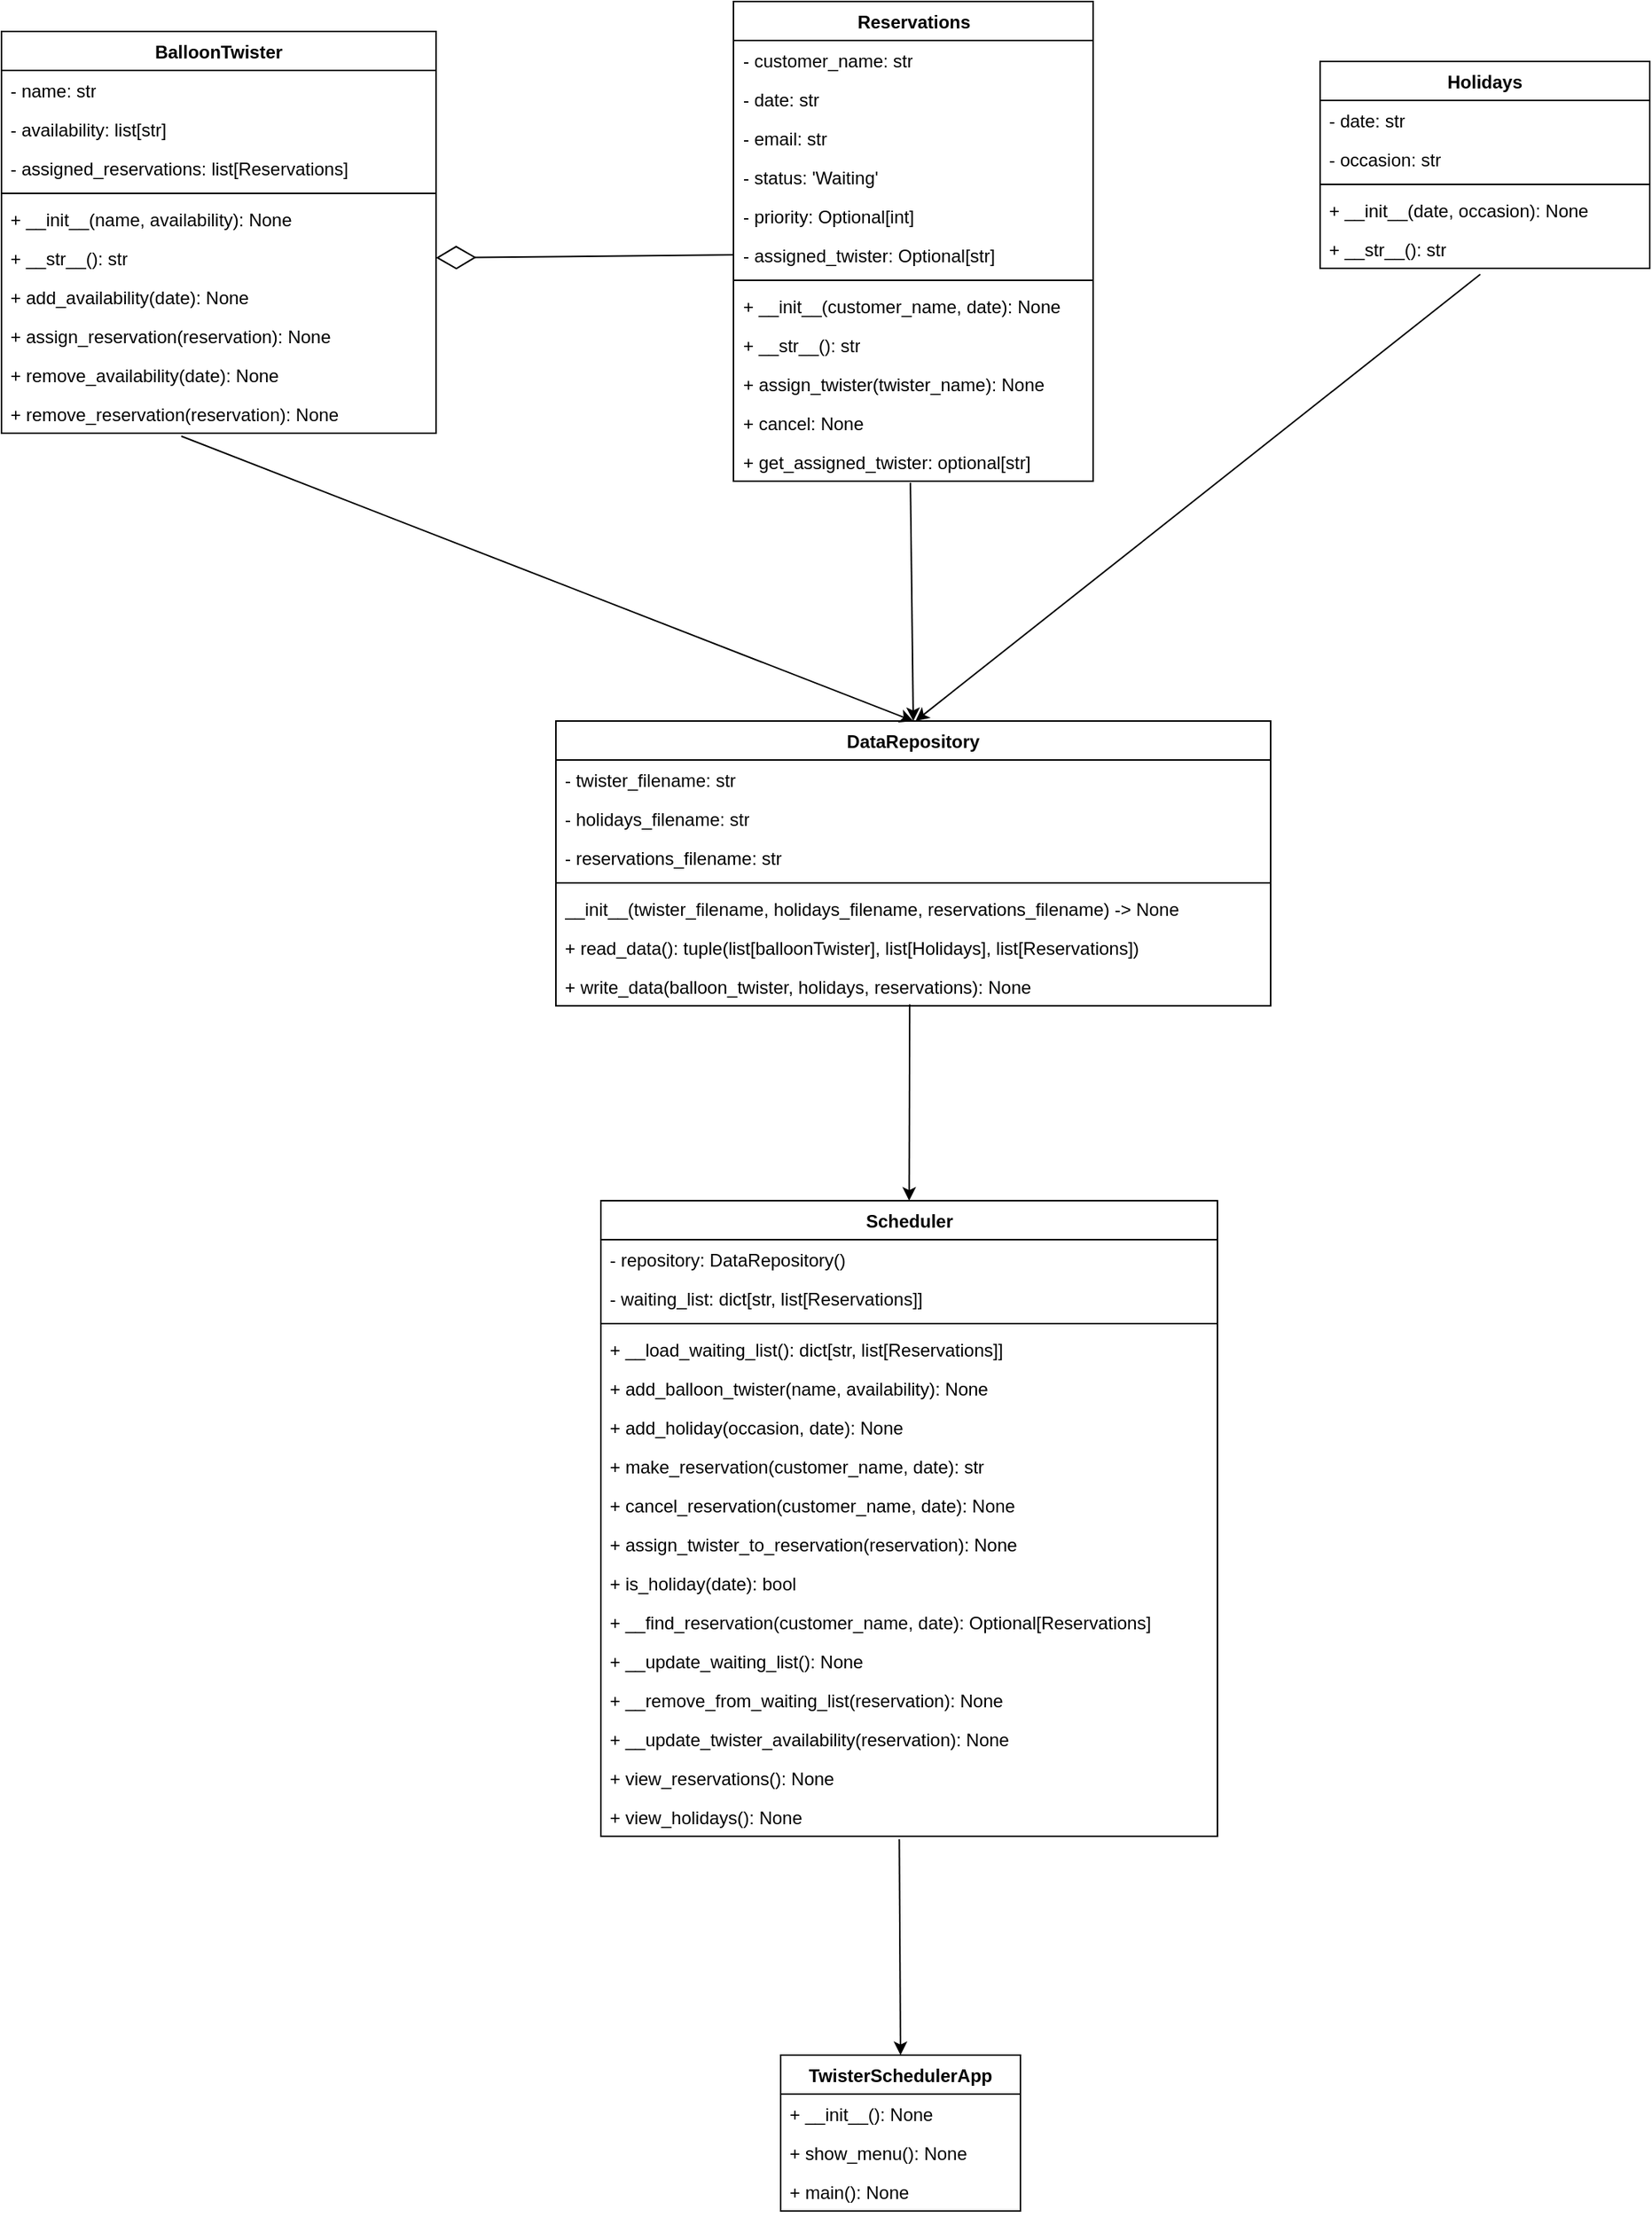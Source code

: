 <mxfile>
    <diagram name="Page-1" id="qP7j57cTg7n1Zwx9LT5u">
        <mxGraphModel dx="792" dy="419" grid="1" gridSize="10" guides="1" tooltips="1" connect="1" arrows="1" fold="1" page="1" pageScale="1" pageWidth="850" pageHeight="1100" math="0" shadow="0">
            <root>
                <mxCell id="0"/>
                <mxCell id="1" parent="0"/>
                <mxCell id="uvIKyArVan-KrgL2lsVN-2" value="BalloonTwister" style="swimlane;fontStyle=1;align=center;verticalAlign=top;childLayout=stackLayout;horizontal=1;startSize=26;horizontalStack=0;resizeParent=1;resizeParentMax=0;resizeLast=0;collapsible=1;marginBottom=0;whiteSpace=wrap;html=1;" parent="1" vertex="1">
                    <mxGeometry x="70" y="130" width="290" height="268" as="geometry"/>
                </mxCell>
                <mxCell id="uvIKyArVan-KrgL2lsVN-3" value="- name: str&lt;div&gt;&lt;br&gt;&lt;/div&gt;" style="text;strokeColor=none;fillColor=none;align=left;verticalAlign=top;spacingLeft=4;spacingRight=4;overflow=hidden;rotatable=0;points=[[0,0.5],[1,0.5]];portConstraint=eastwest;whiteSpace=wrap;html=1;" parent="uvIKyArVan-KrgL2lsVN-2" vertex="1">
                    <mxGeometry y="26" width="290" height="26" as="geometry"/>
                </mxCell>
                <mxCell id="uvIKyArVan-KrgL2lsVN-6" value="- availability: list[str]&lt;div&gt;&lt;br&gt;&lt;/div&gt;" style="text;strokeColor=none;fillColor=none;align=left;verticalAlign=top;spacingLeft=4;spacingRight=4;overflow=hidden;rotatable=0;points=[[0,0.5],[1,0.5]];portConstraint=eastwest;whiteSpace=wrap;html=1;" parent="uvIKyArVan-KrgL2lsVN-2" vertex="1">
                    <mxGeometry y="52" width="290" height="26" as="geometry"/>
                </mxCell>
                <mxCell id="uvIKyArVan-KrgL2lsVN-7" value="- assigned_reservations: list[Reservations]" style="text;strokeColor=none;fillColor=none;align=left;verticalAlign=top;spacingLeft=4;spacingRight=4;overflow=hidden;rotatable=0;points=[[0,0.5],[1,0.5]];portConstraint=eastwest;whiteSpace=wrap;html=1;" parent="uvIKyArVan-KrgL2lsVN-2" vertex="1">
                    <mxGeometry y="78" width="290" height="26" as="geometry"/>
                </mxCell>
                <mxCell id="uvIKyArVan-KrgL2lsVN-4" value="" style="line;strokeWidth=1;fillColor=none;align=left;verticalAlign=middle;spacingTop=-1;spacingLeft=3;spacingRight=3;rotatable=0;labelPosition=right;points=[];portConstraint=eastwest;strokeColor=inherit;" parent="uvIKyArVan-KrgL2lsVN-2" vertex="1">
                    <mxGeometry y="104" width="290" height="8" as="geometry"/>
                </mxCell>
                <mxCell id="uvIKyArVan-KrgL2lsVN-31" value="+ __init__(name, availability): None" style="text;strokeColor=none;fillColor=none;align=left;verticalAlign=top;spacingLeft=4;spacingRight=4;overflow=hidden;rotatable=0;points=[[0,0.5],[1,0.5]];portConstraint=eastwest;whiteSpace=wrap;html=1;" parent="uvIKyArVan-KrgL2lsVN-2" vertex="1">
                    <mxGeometry y="112" width="290" height="26" as="geometry"/>
                </mxCell>
                <mxCell id="uvIKyArVan-KrgL2lsVN-30" value="+ __str__(): str" style="text;strokeColor=none;fillColor=none;align=left;verticalAlign=top;spacingLeft=4;spacingRight=4;overflow=hidden;rotatable=0;points=[[0,0.5],[1,0.5]];portConstraint=eastwest;whiteSpace=wrap;html=1;" parent="uvIKyArVan-KrgL2lsVN-2" vertex="1">
                    <mxGeometry y="138" width="290" height="26" as="geometry"/>
                </mxCell>
                <mxCell id="uvIKyArVan-KrgL2lsVN-8" value="+ add_availability(date): None" style="text;strokeColor=none;fillColor=none;align=left;verticalAlign=top;spacingLeft=4;spacingRight=4;overflow=hidden;rotatable=0;points=[[0,0.5],[1,0.5]];portConstraint=eastwest;whiteSpace=wrap;html=1;" parent="uvIKyArVan-KrgL2lsVN-2" vertex="1">
                    <mxGeometry y="164" width="290" height="26" as="geometry"/>
                </mxCell>
                <mxCell id="uvIKyArVan-KrgL2lsVN-9" value="+ assign_reservation(reservation): None" style="text;strokeColor=none;fillColor=none;align=left;verticalAlign=top;spacingLeft=4;spacingRight=4;overflow=hidden;rotatable=0;points=[[0,0.5],[1,0.5]];portConstraint=eastwest;whiteSpace=wrap;html=1;" parent="uvIKyArVan-KrgL2lsVN-2" vertex="1">
                    <mxGeometry y="190" width="290" height="26" as="geometry"/>
                </mxCell>
                <mxCell id="uvIKyArVan-KrgL2lsVN-10" value="+ remove_availability(date): None" style="text;strokeColor=none;fillColor=none;align=left;verticalAlign=top;spacingLeft=4;spacingRight=4;overflow=hidden;rotatable=0;points=[[0,0.5],[1,0.5]];portConstraint=eastwest;whiteSpace=wrap;html=1;" parent="uvIKyArVan-KrgL2lsVN-2" vertex="1">
                    <mxGeometry y="216" width="290" height="26" as="geometry"/>
                </mxCell>
                <mxCell id="uvIKyArVan-KrgL2lsVN-5" value="+ remove_reservation(reservation): None" style="text;strokeColor=none;fillColor=none;align=left;verticalAlign=top;spacingLeft=4;spacingRight=4;overflow=hidden;rotatable=0;points=[[0,0.5],[1,0.5]];portConstraint=eastwest;whiteSpace=wrap;html=1;" parent="uvIKyArVan-KrgL2lsVN-2" vertex="1">
                    <mxGeometry y="242" width="290" height="26" as="geometry"/>
                </mxCell>
                <mxCell id="uvIKyArVan-KrgL2lsVN-11" value="Holidays" style="swimlane;fontStyle=1;align=center;verticalAlign=top;childLayout=stackLayout;horizontal=1;startSize=26;horizontalStack=0;resizeParent=1;resizeParentMax=0;resizeLast=0;collapsible=1;marginBottom=0;whiteSpace=wrap;html=1;" parent="1" vertex="1">
                    <mxGeometry x="950" y="150" width="220" height="138" as="geometry"/>
                </mxCell>
                <mxCell id="uvIKyArVan-KrgL2lsVN-12" value="- date: str" style="text;strokeColor=none;fillColor=none;align=left;verticalAlign=top;spacingLeft=4;spacingRight=4;overflow=hidden;rotatable=0;points=[[0,0.5],[1,0.5]];portConstraint=eastwest;whiteSpace=wrap;html=1;" parent="uvIKyArVan-KrgL2lsVN-11" vertex="1">
                    <mxGeometry y="26" width="220" height="26" as="geometry"/>
                </mxCell>
                <mxCell id="uvIKyArVan-KrgL2lsVN-15" value="- occasion: str" style="text;strokeColor=none;fillColor=none;align=left;verticalAlign=top;spacingLeft=4;spacingRight=4;overflow=hidden;rotatable=0;points=[[0,0.5],[1,0.5]];portConstraint=eastwest;whiteSpace=wrap;html=1;" parent="uvIKyArVan-KrgL2lsVN-11" vertex="1">
                    <mxGeometry y="52" width="220" height="26" as="geometry"/>
                </mxCell>
                <mxCell id="uvIKyArVan-KrgL2lsVN-13" value="" style="line;strokeWidth=1;fillColor=none;align=left;verticalAlign=middle;spacingTop=-1;spacingLeft=3;spacingRight=3;rotatable=0;labelPosition=right;points=[];portConstraint=eastwest;strokeColor=inherit;" parent="uvIKyArVan-KrgL2lsVN-11" vertex="1">
                    <mxGeometry y="78" width="220" height="8" as="geometry"/>
                </mxCell>
                <mxCell id="uvIKyArVan-KrgL2lsVN-29" value="+ __init__(date, occasion): None" style="text;strokeColor=none;fillColor=none;align=left;verticalAlign=top;spacingLeft=4;spacingRight=4;overflow=hidden;rotatable=0;points=[[0,0.5],[1,0.5]];portConstraint=eastwest;whiteSpace=wrap;html=1;" parent="uvIKyArVan-KrgL2lsVN-11" vertex="1">
                    <mxGeometry y="86" width="220" height="26" as="geometry"/>
                </mxCell>
                <mxCell id="uvIKyArVan-KrgL2lsVN-14" value="+ __str__(): str" style="text;strokeColor=none;fillColor=none;align=left;verticalAlign=top;spacingLeft=4;spacingRight=4;overflow=hidden;rotatable=0;points=[[0,0.5],[1,0.5]];portConstraint=eastwest;whiteSpace=wrap;html=1;" parent="uvIKyArVan-KrgL2lsVN-11" vertex="1">
                    <mxGeometry y="112" width="220" height="26" as="geometry"/>
                </mxCell>
                <mxCell id="uvIKyArVan-KrgL2lsVN-16" value="Reservations" style="swimlane;fontStyle=1;align=center;verticalAlign=top;childLayout=stackLayout;horizontal=1;startSize=26;horizontalStack=0;resizeParent=1;resizeParentMax=0;resizeLast=0;collapsible=1;marginBottom=0;whiteSpace=wrap;html=1;" parent="1" vertex="1">
                    <mxGeometry x="558.5" y="110" width="240" height="320" as="geometry"/>
                </mxCell>
                <mxCell id="uvIKyArVan-KrgL2lsVN-17" value="- customer_name: str" style="text;strokeColor=none;fillColor=none;align=left;verticalAlign=top;spacingLeft=4;spacingRight=4;overflow=hidden;rotatable=0;points=[[0,0.5],[1,0.5]];portConstraint=eastwest;whiteSpace=wrap;html=1;" parent="uvIKyArVan-KrgL2lsVN-16" vertex="1">
                    <mxGeometry y="26" width="240" height="26" as="geometry"/>
                </mxCell>
                <mxCell id="2" value="- date: str" style="text;strokeColor=none;fillColor=none;align=left;verticalAlign=top;spacingLeft=4;spacingRight=4;overflow=hidden;rotatable=0;points=[[0,0.5],[1,0.5]];portConstraint=eastwest;whiteSpace=wrap;html=1;" vertex="1" parent="uvIKyArVan-KrgL2lsVN-16">
                    <mxGeometry y="52" width="240" height="26" as="geometry"/>
                </mxCell>
                <mxCell id="uvIKyArVan-KrgL2lsVN-21" value="- email: str" style="text;strokeColor=none;fillColor=none;align=left;verticalAlign=top;spacingLeft=4;spacingRight=4;overflow=hidden;rotatable=0;points=[[0,0.5],[1,0.5]];portConstraint=eastwest;whiteSpace=wrap;html=1;" parent="uvIKyArVan-KrgL2lsVN-16" vertex="1">
                    <mxGeometry y="78" width="240" height="26" as="geometry"/>
                </mxCell>
                <mxCell id="uvIKyArVan-KrgL2lsVN-22" value="- status: 'Waiting'" style="text;strokeColor=none;fillColor=none;align=left;verticalAlign=top;spacingLeft=4;spacingRight=4;overflow=hidden;rotatable=0;points=[[0,0.5],[1,0.5]];portConstraint=eastwest;whiteSpace=wrap;html=1;" parent="uvIKyArVan-KrgL2lsVN-16" vertex="1">
                    <mxGeometry y="104" width="240" height="26" as="geometry"/>
                </mxCell>
                <mxCell id="uvIKyArVan-KrgL2lsVN-23" value="- priority: Optional[int]" style="text;strokeColor=none;fillColor=none;align=left;verticalAlign=top;spacingLeft=4;spacingRight=4;overflow=hidden;rotatable=0;points=[[0,0.5],[1,0.5]];portConstraint=eastwest;whiteSpace=wrap;html=1;" parent="uvIKyArVan-KrgL2lsVN-16" vertex="1">
                    <mxGeometry y="130" width="240" height="26" as="geometry"/>
                </mxCell>
                <mxCell id="uvIKyArVan-KrgL2lsVN-24" value="- assigned_twister: Optional[str]" style="text;strokeColor=none;fillColor=none;align=left;verticalAlign=top;spacingLeft=4;spacingRight=4;overflow=hidden;rotatable=0;points=[[0,0.5],[1,0.5]];portConstraint=eastwest;whiteSpace=wrap;html=1;" parent="uvIKyArVan-KrgL2lsVN-16" vertex="1">
                    <mxGeometry y="156" width="240" height="26" as="geometry"/>
                </mxCell>
                <mxCell id="uvIKyArVan-KrgL2lsVN-18" value="" style="line;strokeWidth=1;fillColor=none;align=left;verticalAlign=middle;spacingTop=-1;spacingLeft=3;spacingRight=3;rotatable=0;labelPosition=right;points=[];portConstraint=eastwest;strokeColor=inherit;" parent="uvIKyArVan-KrgL2lsVN-16" vertex="1">
                    <mxGeometry y="182" width="240" height="8" as="geometry"/>
                </mxCell>
                <mxCell id="uvIKyArVan-KrgL2lsVN-28" value="+ __init__(customer_name, date): None" style="text;strokeColor=none;fillColor=none;align=left;verticalAlign=top;spacingLeft=4;spacingRight=4;overflow=hidden;rotatable=0;points=[[0,0.5],[1,0.5]];portConstraint=eastwest;whiteSpace=wrap;html=1;" parent="uvIKyArVan-KrgL2lsVN-16" vertex="1">
                    <mxGeometry y="190" width="240" height="26" as="geometry"/>
                </mxCell>
                <mxCell id="uvIKyArVan-KrgL2lsVN-26" value="+ __str__(): str" style="text;strokeColor=none;fillColor=none;align=left;verticalAlign=top;spacingLeft=4;spacingRight=4;overflow=hidden;rotatable=0;points=[[0,0.5],[1,0.5]];portConstraint=eastwest;whiteSpace=wrap;html=1;" parent="uvIKyArVan-KrgL2lsVN-16" vertex="1">
                    <mxGeometry y="216" width="240" height="26" as="geometry"/>
                </mxCell>
                <mxCell id="uvIKyArVan-KrgL2lsVN-19" value="+ assign_twister(twister_name): None" style="text;strokeColor=none;fillColor=none;align=left;verticalAlign=top;spacingLeft=4;spacingRight=4;overflow=hidden;rotatable=0;points=[[0,0.5],[1,0.5]];portConstraint=eastwest;whiteSpace=wrap;html=1;" parent="uvIKyArVan-KrgL2lsVN-16" vertex="1">
                    <mxGeometry y="242" width="240" height="26" as="geometry"/>
                </mxCell>
                <mxCell id="uvIKyArVan-KrgL2lsVN-25" value="+ cancel: None" style="text;strokeColor=none;fillColor=none;align=left;verticalAlign=top;spacingLeft=4;spacingRight=4;overflow=hidden;rotatable=0;points=[[0,0.5],[1,0.5]];portConstraint=eastwest;whiteSpace=wrap;html=1;" parent="uvIKyArVan-KrgL2lsVN-16" vertex="1">
                    <mxGeometry y="268" width="240" height="26" as="geometry"/>
                </mxCell>
                <mxCell id="uvIKyArVan-KrgL2lsVN-27" value="+ get_assigned_twister: optional[str]" style="text;strokeColor=none;fillColor=none;align=left;verticalAlign=top;spacingLeft=4;spacingRight=4;overflow=hidden;rotatable=0;points=[[0,0.5],[1,0.5]];portConstraint=eastwest;whiteSpace=wrap;html=1;" parent="uvIKyArVan-KrgL2lsVN-16" vertex="1">
                    <mxGeometry y="294" width="240" height="26" as="geometry"/>
                </mxCell>
                <mxCell id="uvIKyArVan-KrgL2lsVN-32" value="Scheduler" style="swimlane;fontStyle=1;align=center;verticalAlign=top;childLayout=stackLayout;horizontal=1;startSize=26;horizontalStack=0;resizeParent=1;resizeParentMax=0;resizeLast=0;collapsible=1;marginBottom=0;whiteSpace=wrap;html=1;" parent="1" vertex="1">
                    <mxGeometry x="470" y="910" width="411.5" height="424" as="geometry"/>
                </mxCell>
                <mxCell id="uvIKyArVan-KrgL2lsVN-48" value="&lt;span style=&quot;background-color: rgb(255, 255, 255);&quot;&gt;- repository: DataRepository()&lt;/span&gt;" style="text;strokeColor=none;fillColor=none;align=left;verticalAlign=top;spacingLeft=4;spacingRight=4;overflow=hidden;rotatable=0;points=[[0,0.5],[1,0.5]];portConstraint=eastwest;whiteSpace=wrap;html=1;" parent="uvIKyArVan-KrgL2lsVN-32" vertex="1">
                    <mxGeometry y="26" width="411.5" height="26" as="geometry"/>
                </mxCell>
                <mxCell id="uvIKyArVan-KrgL2lsVN-33" value="&lt;span style=&quot;background-color: rgb(255, 255, 255);&quot;&gt;- waiting_list: dict[str, list[Reservations]]&lt;/span&gt;" style="text;strokeColor=none;fillColor=none;align=left;verticalAlign=top;spacingLeft=4;spacingRight=4;overflow=hidden;rotatable=0;points=[[0,0.5],[1,0.5]];portConstraint=eastwest;whiteSpace=wrap;html=1;" parent="uvIKyArVan-KrgL2lsVN-32" vertex="1">
                    <mxGeometry y="52" width="411.5" height="26" as="geometry"/>
                </mxCell>
                <mxCell id="uvIKyArVan-KrgL2lsVN-34" value="" style="line;strokeWidth=1;fillColor=none;align=left;verticalAlign=middle;spacingTop=-1;spacingLeft=3;spacingRight=3;rotatable=0;labelPosition=right;points=[];portConstraint=eastwest;strokeColor=inherit;" parent="uvIKyArVan-KrgL2lsVN-32" vertex="1">
                    <mxGeometry y="78" width="411.5" height="8" as="geometry"/>
                </mxCell>
                <mxCell id="uvIKyArVan-KrgL2lsVN-49" value="+ __load_waiting_list(): dict[str, list[Reservations]]" style="text;strokeColor=none;fillColor=none;align=left;verticalAlign=top;spacingLeft=4;spacingRight=4;overflow=hidden;rotatable=0;points=[[0,0.5],[1,0.5]];portConstraint=eastwest;whiteSpace=wrap;html=1;" parent="uvIKyArVan-KrgL2lsVN-32" vertex="1">
                    <mxGeometry y="86" width="411.5" height="26" as="geometry"/>
                </mxCell>
                <mxCell id="uvIKyArVan-KrgL2lsVN-50" value="+ add_balloon_twister(name, availability): None" style="text;strokeColor=none;fillColor=none;align=left;verticalAlign=top;spacingLeft=4;spacingRight=4;overflow=hidden;rotatable=0;points=[[0,0.5],[1,0.5]];portConstraint=eastwest;whiteSpace=wrap;html=1;" parent="uvIKyArVan-KrgL2lsVN-32" vertex="1">
                    <mxGeometry y="112" width="411.5" height="26" as="geometry"/>
                </mxCell>
                <mxCell id="uvIKyArVan-KrgL2lsVN-51" value="+ add_holiday(occasion, date): None" style="text;strokeColor=none;fillColor=none;align=left;verticalAlign=top;spacingLeft=4;spacingRight=4;overflow=hidden;rotatable=0;points=[[0,0.5],[1,0.5]];portConstraint=eastwest;whiteSpace=wrap;html=1;" parent="uvIKyArVan-KrgL2lsVN-32" vertex="1">
                    <mxGeometry y="138" width="411.5" height="26" as="geometry"/>
                </mxCell>
                <mxCell id="uvIKyArVan-KrgL2lsVN-52" value="+ make_reservation(customer_name, date): str" style="text;strokeColor=none;fillColor=none;align=left;verticalAlign=top;spacingLeft=4;spacingRight=4;overflow=hidden;rotatable=0;points=[[0,0.5],[1,0.5]];portConstraint=eastwest;whiteSpace=wrap;html=1;" parent="uvIKyArVan-KrgL2lsVN-32" vertex="1">
                    <mxGeometry y="164" width="411.5" height="26" as="geometry"/>
                </mxCell>
                <mxCell id="uvIKyArVan-KrgL2lsVN-53" value="+ cancel_reservation(customer_name, date): None" style="text;strokeColor=none;fillColor=none;align=left;verticalAlign=top;spacingLeft=4;spacingRight=4;overflow=hidden;rotatable=0;points=[[0,0.5],[1,0.5]];portConstraint=eastwest;whiteSpace=wrap;html=1;" parent="uvIKyArVan-KrgL2lsVN-32" vertex="1">
                    <mxGeometry y="190" width="411.5" height="26" as="geometry"/>
                </mxCell>
                <mxCell id="uvIKyArVan-KrgL2lsVN-54" value="+ assign_twister_to_reservation(reservation): None" style="text;strokeColor=none;fillColor=none;align=left;verticalAlign=top;spacingLeft=4;spacingRight=4;overflow=hidden;rotatable=0;points=[[0,0.5],[1,0.5]];portConstraint=eastwest;whiteSpace=wrap;html=1;" parent="uvIKyArVan-KrgL2lsVN-32" vertex="1">
                    <mxGeometry y="216" width="411.5" height="26" as="geometry"/>
                </mxCell>
                <mxCell id="uvIKyArVan-KrgL2lsVN-55" value="+ is_holiday(date): bool" style="text;strokeColor=none;fillColor=none;align=left;verticalAlign=top;spacingLeft=4;spacingRight=4;overflow=hidden;rotatable=0;points=[[0,0.5],[1,0.5]];portConstraint=eastwest;whiteSpace=wrap;html=1;" parent="uvIKyArVan-KrgL2lsVN-32" vertex="1">
                    <mxGeometry y="242" width="411.5" height="26" as="geometry"/>
                </mxCell>
                <mxCell id="uvIKyArVan-KrgL2lsVN-56" value="+ __find_reservation(customer_name, date): Optional[Reservations]" style="text;strokeColor=none;fillColor=none;align=left;verticalAlign=top;spacingLeft=4;spacingRight=4;overflow=hidden;rotatable=0;points=[[0,0.5],[1,0.5]];portConstraint=eastwest;whiteSpace=wrap;html=1;" parent="uvIKyArVan-KrgL2lsVN-32" vertex="1">
                    <mxGeometry y="268" width="411.5" height="26" as="geometry"/>
                </mxCell>
                <mxCell id="uvIKyArVan-KrgL2lsVN-57" value="+ __update_waiting_list(): None" style="text;strokeColor=none;fillColor=none;align=left;verticalAlign=top;spacingLeft=4;spacingRight=4;overflow=hidden;rotatable=0;points=[[0,0.5],[1,0.5]];portConstraint=eastwest;whiteSpace=wrap;html=1;" parent="uvIKyArVan-KrgL2lsVN-32" vertex="1">
                    <mxGeometry y="294" width="411.5" height="26" as="geometry"/>
                </mxCell>
                <mxCell id="uvIKyArVan-KrgL2lsVN-58" value="+ __remove_from_waiting_list(reservation): None" style="text;strokeColor=none;fillColor=none;align=left;verticalAlign=top;spacingLeft=4;spacingRight=4;overflow=hidden;rotatable=0;points=[[0,0.5],[1,0.5]];portConstraint=eastwest;whiteSpace=wrap;html=1;" parent="uvIKyArVan-KrgL2lsVN-32" vertex="1">
                    <mxGeometry y="320" width="411.5" height="26" as="geometry"/>
                </mxCell>
                <mxCell id="uvIKyArVan-KrgL2lsVN-59" value="+ __update_twister_availability(reservation): None" style="text;strokeColor=none;fillColor=none;align=left;verticalAlign=top;spacingLeft=4;spacingRight=4;overflow=hidden;rotatable=0;points=[[0,0.5],[1,0.5]];portConstraint=eastwest;whiteSpace=wrap;html=1;" parent="uvIKyArVan-KrgL2lsVN-32" vertex="1">
                    <mxGeometry y="346" width="411.5" height="26" as="geometry"/>
                </mxCell>
                <mxCell id="uvIKyArVan-KrgL2lsVN-60" value="+ view_reservations(): None" style="text;strokeColor=none;fillColor=none;align=left;verticalAlign=top;spacingLeft=4;spacingRight=4;overflow=hidden;rotatable=0;points=[[0,0.5],[1,0.5]];portConstraint=eastwest;whiteSpace=wrap;html=1;" parent="uvIKyArVan-KrgL2lsVN-32" vertex="1">
                    <mxGeometry y="372" width="411.5" height="26" as="geometry"/>
                </mxCell>
                <mxCell id="uvIKyArVan-KrgL2lsVN-35" value="+ view_holidays(): None" style="text;strokeColor=none;fillColor=none;align=left;verticalAlign=top;spacingLeft=4;spacingRight=4;overflow=hidden;rotatable=0;points=[[0,0.5],[1,0.5]];portConstraint=eastwest;whiteSpace=wrap;html=1;" parent="uvIKyArVan-KrgL2lsVN-32" vertex="1">
                    <mxGeometry y="398" width="411.5" height="26" as="geometry"/>
                </mxCell>
                <mxCell id="uvIKyArVan-KrgL2lsVN-40" value="DataRepository" style="swimlane;fontStyle=1;align=center;verticalAlign=top;childLayout=stackLayout;horizontal=1;startSize=26;horizontalStack=0;resizeParent=1;resizeParentMax=0;resizeLast=0;collapsible=1;marginBottom=0;whiteSpace=wrap;html=1;" parent="1" vertex="1">
                    <mxGeometry x="440" y="590" width="477" height="190" as="geometry"/>
                </mxCell>
                <mxCell id="uvIKyArVan-KrgL2lsVN-41" value="- twister_filename: str" style="text;strokeColor=none;fillColor=none;align=left;verticalAlign=top;spacingLeft=4;spacingRight=4;overflow=hidden;rotatable=0;points=[[0,0.5],[1,0.5]];portConstraint=eastwest;whiteSpace=wrap;html=1;" parent="uvIKyArVan-KrgL2lsVN-40" vertex="1">
                    <mxGeometry y="26" width="477" height="26" as="geometry"/>
                </mxCell>
                <mxCell id="uvIKyArVan-KrgL2lsVN-42" value="- holidays_filename: str" style="text;strokeColor=none;fillColor=none;align=left;verticalAlign=top;spacingLeft=4;spacingRight=4;overflow=hidden;rotatable=0;points=[[0,0.5],[1,0.5]];portConstraint=eastwest;whiteSpace=wrap;html=1;" parent="uvIKyArVan-KrgL2lsVN-40" vertex="1">
                    <mxGeometry y="52" width="477" height="26" as="geometry"/>
                </mxCell>
                <mxCell id="uvIKyArVan-KrgL2lsVN-43" value="- reservations_filename: str" style="text;strokeColor=none;fillColor=none;align=left;verticalAlign=top;spacingLeft=4;spacingRight=4;overflow=hidden;rotatable=0;points=[[0,0.5],[1,0.5]];portConstraint=eastwest;whiteSpace=wrap;html=1;" parent="uvIKyArVan-KrgL2lsVN-40" vertex="1">
                    <mxGeometry y="78" width="477" height="26" as="geometry"/>
                </mxCell>
                <mxCell id="uvIKyArVan-KrgL2lsVN-44" value="" style="line;strokeWidth=1;fillColor=none;align=left;verticalAlign=middle;spacingTop=-1;spacingLeft=3;spacingRight=3;rotatable=0;labelPosition=right;points=[];portConstraint=eastwest;strokeColor=inherit;" parent="uvIKyArVan-KrgL2lsVN-40" vertex="1">
                    <mxGeometry y="104" width="477" height="8" as="geometry"/>
                </mxCell>
                <mxCell id="uvIKyArVan-KrgL2lsVN-45" value="__init__(twister_filename, holidays_filename, reservations_filename) -&amp;gt; None" style="text;strokeColor=none;fillColor=none;align=left;verticalAlign=top;spacingLeft=4;spacingRight=4;overflow=hidden;rotatable=0;points=[[0,0.5],[1,0.5]];portConstraint=eastwest;whiteSpace=wrap;html=1;" parent="uvIKyArVan-KrgL2lsVN-40" vertex="1">
                    <mxGeometry y="112" width="477" height="26" as="geometry"/>
                </mxCell>
                <mxCell id="uvIKyArVan-KrgL2lsVN-46" value="+ read_data(): tuple(list[balloonTwister], list[Holidays], list[Reservations])" style="text;strokeColor=none;fillColor=none;align=left;verticalAlign=top;spacingLeft=4;spacingRight=4;overflow=hidden;rotatable=0;points=[[0,0.5],[1,0.5]];portConstraint=eastwest;whiteSpace=wrap;html=1;" parent="uvIKyArVan-KrgL2lsVN-40" vertex="1">
                    <mxGeometry y="138" width="477" height="26" as="geometry"/>
                </mxCell>
                <mxCell id="uvIKyArVan-KrgL2lsVN-47" value="+ write_data(balloon_twister, holidays, reservations): None" style="text;strokeColor=none;fillColor=none;align=left;verticalAlign=top;spacingLeft=4;spacingRight=4;overflow=hidden;rotatable=0;points=[[0,0.5],[1,0.5]];portConstraint=eastwest;whiteSpace=wrap;html=1;" parent="uvIKyArVan-KrgL2lsVN-40" vertex="1">
                    <mxGeometry y="164" width="477" height="26" as="geometry"/>
                </mxCell>
                <mxCell id="uvIKyArVan-KrgL2lsVN-61" value="" style="endArrow=diamondThin;endFill=0;endSize=24;html=1;rounded=0;entryX=1;entryY=0.5;entryDx=0;entryDy=0;exitX=0;exitY=0.5;exitDx=0;exitDy=0;" parent="1" source="uvIKyArVan-KrgL2lsVN-24" target="uvIKyArVan-KrgL2lsVN-30" edge="1">
                    <mxGeometry width="160" relative="1" as="geometry">
                        <mxPoint x="510" y="410" as="sourcePoint"/>
                        <mxPoint x="670" y="410" as="targetPoint"/>
                    </mxGeometry>
                </mxCell>
                <mxCell id="uvIKyArVan-KrgL2lsVN-63" value="" style="endArrow=classic;html=1;rounded=0;entryX=0.5;entryY=0;entryDx=0;entryDy=0;" parent="1" target="uvIKyArVan-KrgL2lsVN-40" edge="1">
                    <mxGeometry width="50" height="50" relative="1" as="geometry">
                        <mxPoint x="190" y="400" as="sourcePoint"/>
                        <mxPoint x="620" y="390" as="targetPoint"/>
                    </mxGeometry>
                </mxCell>
                <mxCell id="uvIKyArVan-KrgL2lsVN-64" value="" style="endArrow=classic;html=1;rounded=0;exitX=0.492;exitY=1.038;exitDx=0;exitDy=0;exitPerimeter=0;entryX=0.5;entryY=0;entryDx=0;entryDy=0;" parent="1" source="uvIKyArVan-KrgL2lsVN-27" target="uvIKyArVan-KrgL2lsVN-40" edge="1">
                    <mxGeometry width="50" height="50" relative="1" as="geometry">
                        <mxPoint x="570" y="440" as="sourcePoint"/>
                        <mxPoint x="620" y="390" as="targetPoint"/>
                    </mxGeometry>
                </mxCell>
                <mxCell id="uvIKyArVan-KrgL2lsVN-65" value="" style="endArrow=classic;html=1;rounded=0;exitX=0.486;exitY=1.154;exitDx=0;exitDy=0;exitPerimeter=0;" parent="1" source="uvIKyArVan-KrgL2lsVN-14" edge="1">
                    <mxGeometry width="50" height="50" relative="1" as="geometry">
                        <mxPoint x="570" y="440" as="sourcePoint"/>
                        <mxPoint x="680" y="590" as="targetPoint"/>
                    </mxGeometry>
                </mxCell>
                <mxCell id="uvIKyArVan-KrgL2lsVN-66" value="TwisterSchedulerApp" style="swimlane;fontStyle=1;align=center;verticalAlign=top;childLayout=stackLayout;horizontal=1;startSize=26;horizontalStack=0;resizeParent=1;resizeParentMax=0;resizeLast=0;collapsible=1;marginBottom=0;whiteSpace=wrap;html=1;" parent="1" vertex="1">
                    <mxGeometry x="590" y="1480" width="160" height="104" as="geometry"/>
                </mxCell>
                <mxCell id="uvIKyArVan-KrgL2lsVN-67" value="+ __init__(): None" style="text;strokeColor=none;fillColor=none;align=left;verticalAlign=top;spacingLeft=4;spacingRight=4;overflow=hidden;rotatable=0;points=[[0,0.5],[1,0.5]];portConstraint=eastwest;whiteSpace=wrap;html=1;" parent="uvIKyArVan-KrgL2lsVN-66" vertex="1">
                    <mxGeometry y="26" width="160" height="26" as="geometry"/>
                </mxCell>
                <mxCell id="uvIKyArVan-KrgL2lsVN-68" value="+ show_menu(): None" style="text;strokeColor=none;fillColor=none;align=left;verticalAlign=top;spacingLeft=4;spacingRight=4;overflow=hidden;rotatable=0;points=[[0,0.5],[1,0.5]];portConstraint=eastwest;whiteSpace=wrap;html=1;" parent="uvIKyArVan-KrgL2lsVN-66" vertex="1">
                    <mxGeometry y="52" width="160" height="26" as="geometry"/>
                </mxCell>
                <mxCell id="uvIKyArVan-KrgL2lsVN-69" value="+ main(): None" style="text;strokeColor=none;fillColor=none;align=left;verticalAlign=top;spacingLeft=4;spacingRight=4;overflow=hidden;rotatable=0;points=[[0,0.5],[1,0.5]];portConstraint=eastwest;whiteSpace=wrap;html=1;" parent="uvIKyArVan-KrgL2lsVN-66" vertex="1">
                    <mxGeometry y="78" width="160" height="26" as="geometry"/>
                </mxCell>
                <mxCell id="uvIKyArVan-KrgL2lsVN-70" value="" style="endArrow=classic;html=1;rounded=0;exitX=0.495;exitY=0.962;exitDx=0;exitDy=0;exitPerimeter=0;entryX=0.5;entryY=0;entryDx=0;entryDy=0;" parent="1" source="uvIKyArVan-KrgL2lsVN-47" target="uvIKyArVan-KrgL2lsVN-32" edge="1">
                    <mxGeometry width="50" height="50" relative="1" as="geometry">
                        <mxPoint x="570" y="920" as="sourcePoint"/>
                        <mxPoint x="620" y="870" as="targetPoint"/>
                    </mxGeometry>
                </mxCell>
                <mxCell id="uvIKyArVan-KrgL2lsVN-71" value="" style="endArrow=classic;html=1;rounded=0;entryX=0.5;entryY=0;entryDx=0;entryDy=0;exitX=0.484;exitY=1.077;exitDx=0;exitDy=0;exitPerimeter=0;" parent="1" source="uvIKyArVan-KrgL2lsVN-35" target="uvIKyArVan-KrgL2lsVN-66" edge="1">
                    <mxGeometry width="50" height="50" relative="1" as="geometry">
                        <mxPoint x="570" y="1520" as="sourcePoint"/>
                        <mxPoint x="620" y="1470" as="targetPoint"/>
                    </mxGeometry>
                </mxCell>
            </root>
        </mxGraphModel>
    </diagram>
</mxfile>